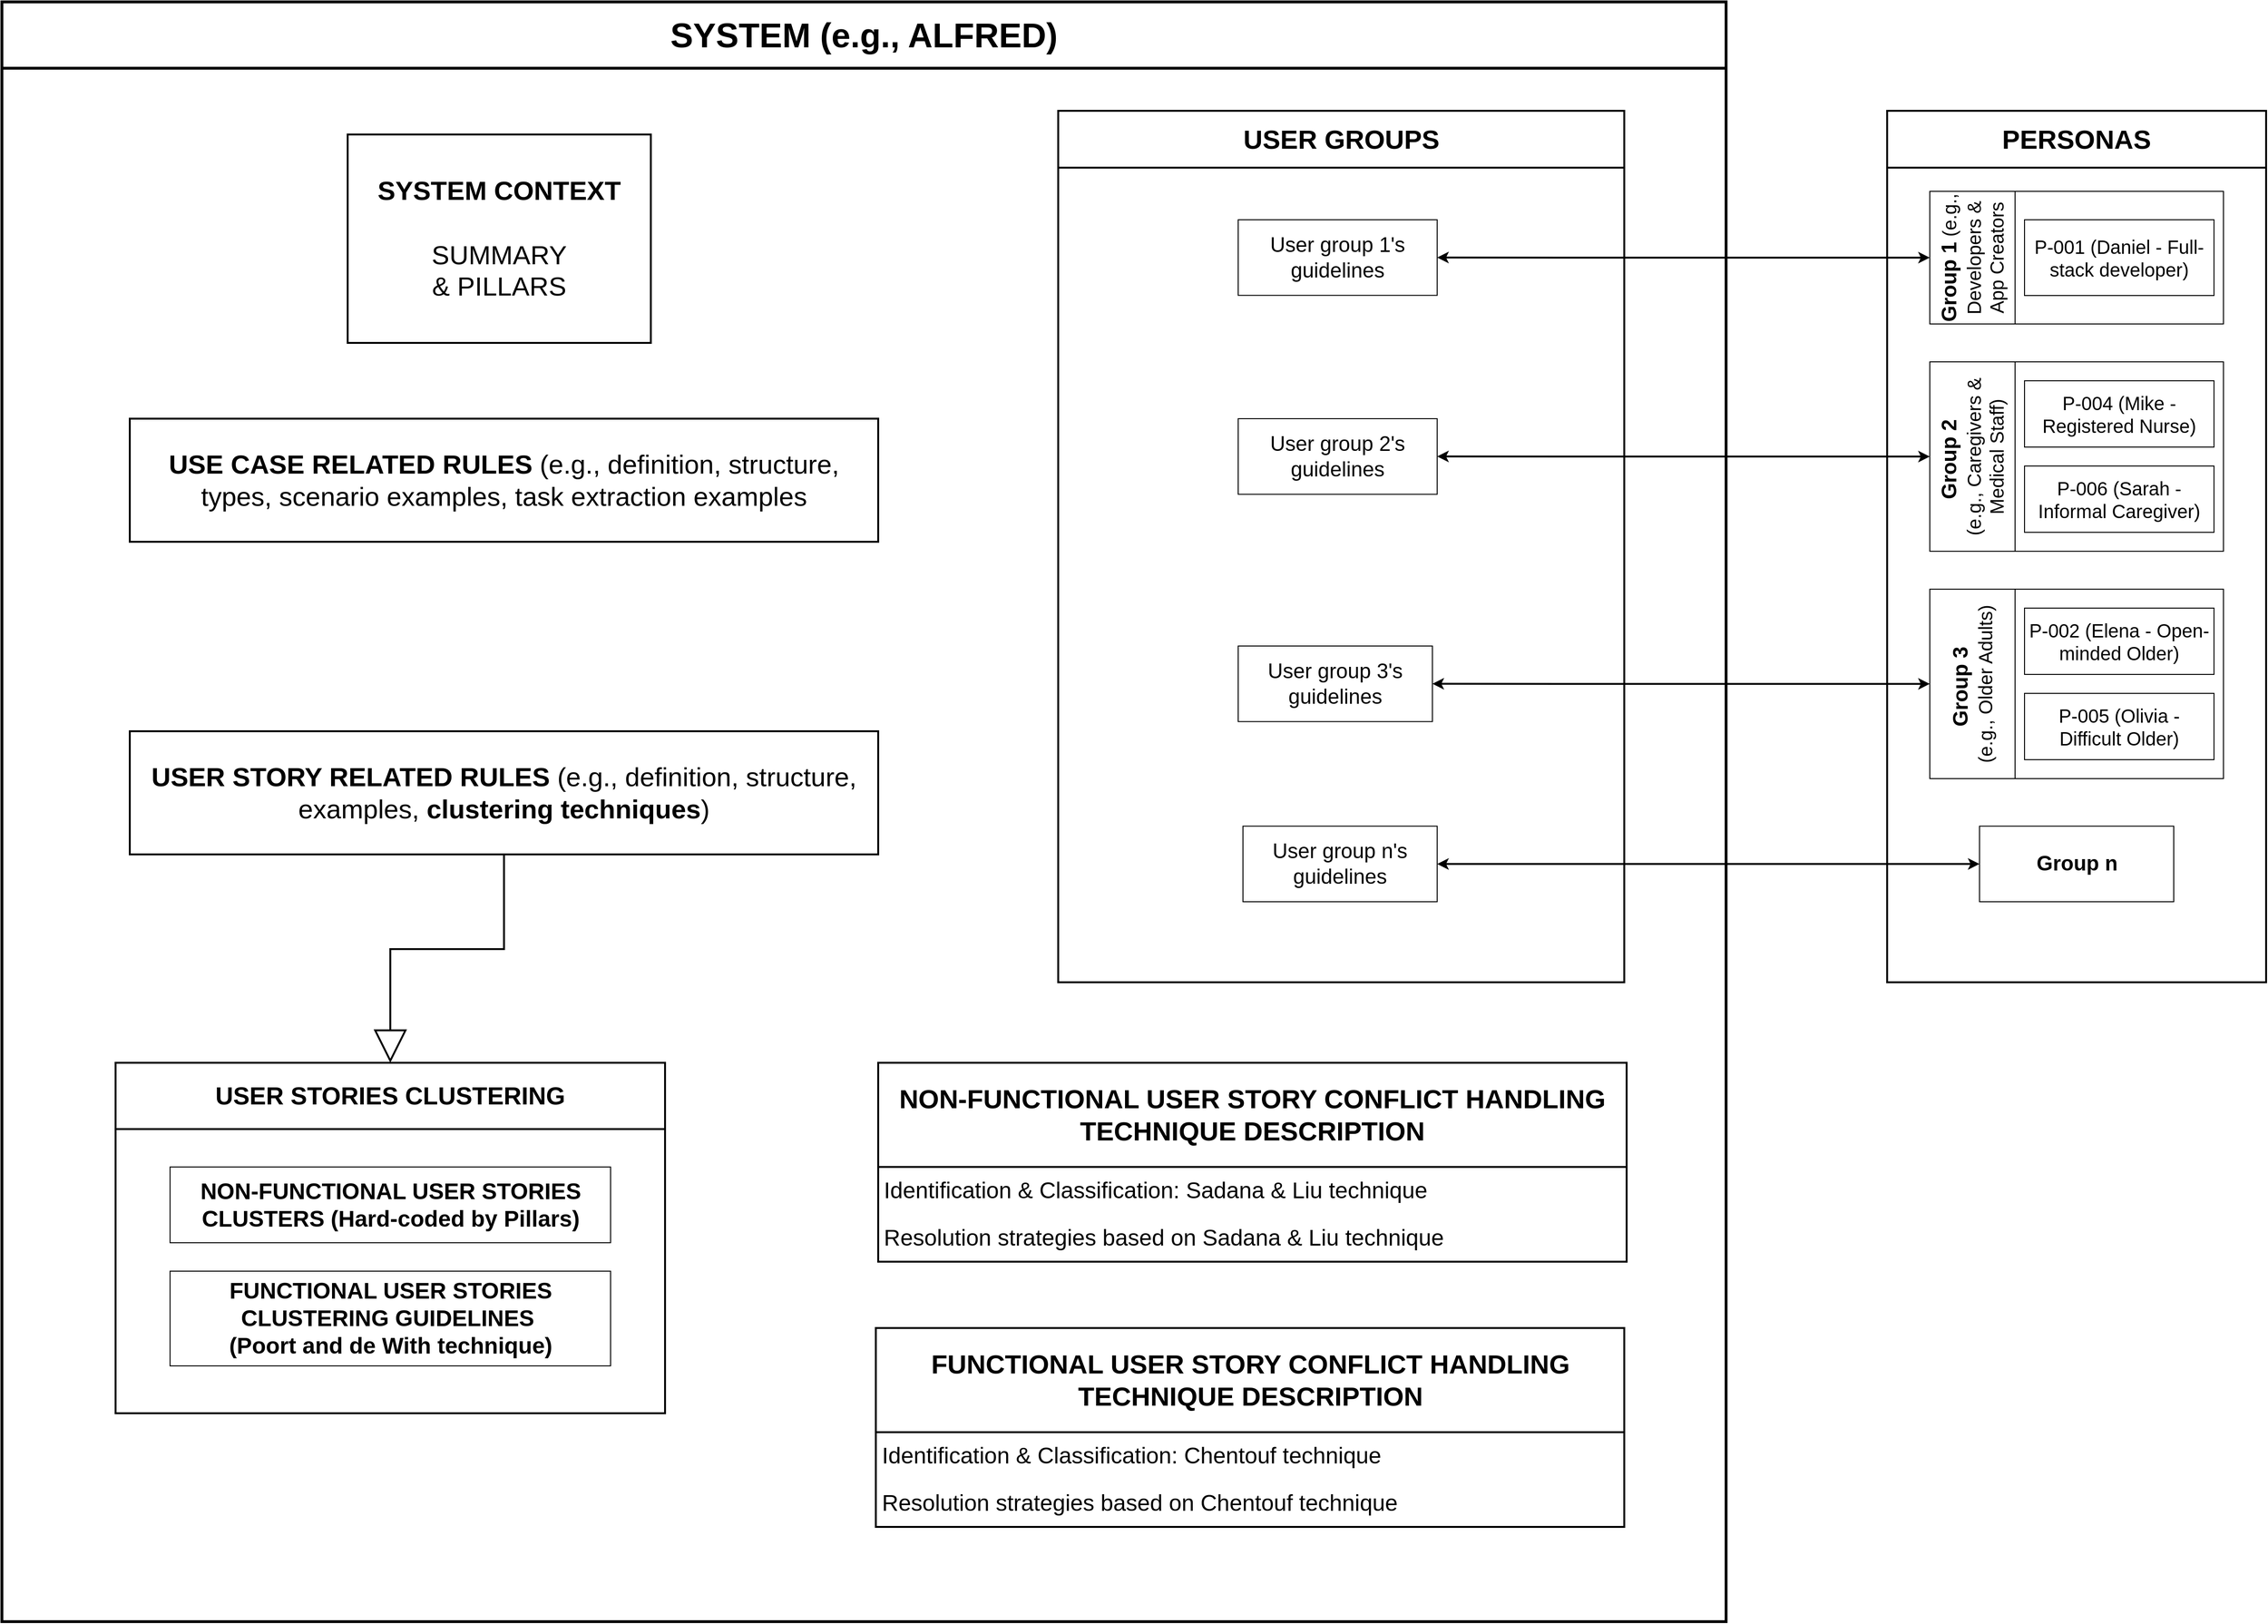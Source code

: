 <mxfile version="27.0.6">
  <diagram name="Page-1" id="YhT8h0nItIB3-jN7yUH7">
    <mxGraphModel dx="3784" dy="2316" grid="1" gridSize="10" guides="1" tooltips="1" connect="1" arrows="1" fold="1" page="1" pageScale="1" pageWidth="850" pageHeight="1100" math="0" shadow="0">
      <root>
        <mxCell id="0" />
        <mxCell id="1" parent="0" />
        <mxCell id="DwkUKatxyJVgytEvVpzH-14" value="&lt;font style=&quot;font-size: 36px;&quot;&gt;SYSTEM (e.g., ALFRED)&lt;/font&gt;" style="swimlane;whiteSpace=wrap;html=1;startSize=70;strokeWidth=3;" parent="1" vertex="1">
          <mxGeometry x="-1000" y="-160" width="1820" height="1710" as="geometry" />
        </mxCell>
        <mxCell id="DwkUKatxyJVgytEvVpzH-19" value="&lt;font style=&quot;font-size: 28px;&quot;&gt;USER GROUPS&lt;/font&gt;" style="swimlane;whiteSpace=wrap;html=1;startSize=60;strokeWidth=2;" parent="DwkUKatxyJVgytEvVpzH-14" vertex="1">
          <mxGeometry x="1115" y="115" width="597.5" height="920" as="geometry" />
        </mxCell>
        <mxCell id="DwkUKatxyJVgytEvVpzH-20" value="&lt;font style=&quot;font-size: 22px;&quot;&gt;User group 1&#39;s guidelines&lt;/font&gt;" style="rounded=0;whiteSpace=wrap;html=1;" parent="DwkUKatxyJVgytEvVpzH-19" vertex="1">
          <mxGeometry x="190" y="115" width="210" height="79.81" as="geometry" />
        </mxCell>
        <mxCell id="DwkUKatxyJVgytEvVpzH-21" value="&lt;font style=&quot;font-size: 22px;&quot;&gt;User group 2&#39;s guidelines&lt;/font&gt;" style="rounded=0;whiteSpace=wrap;html=1;" parent="DwkUKatxyJVgytEvVpzH-19" vertex="1">
          <mxGeometry x="190" y="325.01" width="210" height="79.81" as="geometry" />
        </mxCell>
        <mxCell id="DwkUKatxyJVgytEvVpzH-22" value="&lt;font style=&quot;font-size: 22px;&quot;&gt;&lt;font style=&quot;&quot;&gt;User group 3&lt;/font&gt;&lt;span style=&quot;background-color: transparent; color: light-dark(rgb(0, 0, 0), rgb(255, 255, 255));&quot;&gt;&#39;s guidelines&lt;/span&gt;&lt;/font&gt;" style="rounded=0;whiteSpace=wrap;html=1;" parent="DwkUKatxyJVgytEvVpzH-19" vertex="1">
          <mxGeometry x="190" y="565.01" width="205" height="79.81" as="geometry" />
        </mxCell>
        <mxCell id="DwkUKatxyJVgytEvVpzH-46" value="&lt;font style=&quot;font-size: 22px;&quot;&gt;&lt;font style=&quot;&quot;&gt;User group n&lt;/font&gt;&lt;span style=&quot;background-color: transparent; color: light-dark(rgb(0, 0, 0), rgb(255, 255, 255));&quot;&gt;&#39;s guidelines&lt;/span&gt;&lt;/font&gt;" style="rounded=0;whiteSpace=wrap;html=1;" parent="DwkUKatxyJVgytEvVpzH-19" vertex="1">
          <mxGeometry x="195" y="755.19" width="205" height="79.81" as="geometry" />
        </mxCell>
        <mxCell id="DwkUKatxyJVgytEvVpzH-57" value="&lt;b&gt;&lt;font style=&quot;font-size: 28px;&quot;&gt;SYSTEM CONTEXT&lt;/font&gt;&lt;/b&gt;&lt;div&gt;&lt;b&gt;&lt;font style=&quot;font-size: 28px;&quot;&gt;&lt;br&gt;&lt;/font&gt;&lt;/b&gt;&lt;/div&gt;&lt;div&gt;&lt;font style=&quot;font-size: 28px;&quot;&gt;SUMMARY&lt;/font&gt;&lt;div&gt;&lt;span style=&quot;font-size: 28px;&quot;&gt;&amp;amp; PILLARS&lt;/span&gt;&lt;/div&gt;&lt;/div&gt;" style="rounded=0;whiteSpace=wrap;html=1;strokeWidth=2;" parent="DwkUKatxyJVgytEvVpzH-14" vertex="1">
          <mxGeometry x="365" y="140" width="320" height="220" as="geometry" />
        </mxCell>
        <mxCell id="DwkUKatxyJVgytEvVpzH-58" value="&lt;span style=&quot;font-size: 28px;&quot;&gt;&lt;b&gt;USE CASE RELATED RULES&lt;/b&gt; (e.g., definition, structure, types, scenario examples, task extraction examples&lt;/span&gt;" style="rounded=0;whiteSpace=wrap;html=1;strokeWidth=2;" parent="DwkUKatxyJVgytEvVpzH-14" vertex="1">
          <mxGeometry x="135" y="440" width="790" height="130" as="geometry" />
        </mxCell>
        <mxCell id="DwkUKatxyJVgytEvVpzH-78" style="edgeStyle=orthogonalEdgeStyle;rounded=0;orthogonalLoop=1;jettySize=auto;html=1;exitX=0.5;exitY=1;exitDx=0;exitDy=0;entryX=0.5;entryY=0;entryDx=0;entryDy=0;endArrow=block;endFill=0;endSize=30;strokeWidth=2;" parent="DwkUKatxyJVgytEvVpzH-14" source="DwkUKatxyJVgytEvVpzH-59" target="DwkUKatxyJVgytEvVpzH-73" edge="1">
          <mxGeometry relative="1" as="geometry" />
        </mxCell>
        <mxCell id="DwkUKatxyJVgytEvVpzH-59" value="&lt;span style=&quot;font-size: 28px;&quot;&gt;&lt;b&gt;USER STORY RELATED RULES&lt;/b&gt; (e.g., definition, structure, examples, &lt;b&gt;clustering techniques&lt;/b&gt;)&lt;/span&gt;" style="rounded=0;whiteSpace=wrap;html=1;strokeWidth=2;" parent="DwkUKatxyJVgytEvVpzH-14" vertex="1">
          <mxGeometry x="135" y="770" width="790" height="130" as="geometry" />
        </mxCell>
        <mxCell id="DwkUKatxyJVgytEvVpzH-65" value="&lt;font style=&quot;font-size: 28px;&quot;&gt;&lt;b&gt;NON-FUNCTIONAL USER STORY CONFLICT HANDLING TECHNIQUE DESCRIPTION&lt;/b&gt;&lt;/font&gt;" style="swimlane;fontStyle=0;childLayout=stackLayout;horizontal=1;startSize=110;horizontalStack=0;resizeParent=1;resizeParentMax=0;resizeLast=0;collapsible=1;marginBottom=0;whiteSpace=wrap;html=1;strokeWidth=2;" parent="DwkUKatxyJVgytEvVpzH-14" vertex="1">
          <mxGeometry x="925" y="1120" width="790" height="210" as="geometry" />
        </mxCell>
        <mxCell id="DwkUKatxyJVgytEvVpzH-66" value="&lt;font style=&quot;font-size: 24px;&quot;&gt;Identification &amp;amp; Classification: Sadana &amp;amp; Liu technique&lt;/font&gt;" style="text;strokeColor=none;fillColor=none;align=left;verticalAlign=middle;spacingLeft=4;spacingRight=4;overflow=hidden;points=[[0,0.5],[1,0.5]];portConstraint=eastwest;rotatable=0;whiteSpace=wrap;html=1;" parent="DwkUKatxyJVgytEvVpzH-65" vertex="1">
          <mxGeometry y="110" width="790" height="50" as="geometry" />
        </mxCell>
        <mxCell id="DwkUKatxyJVgytEvVpzH-69" value="&lt;font style=&quot;font-size: 24px;&quot;&gt;Resolution strategies based on Sadana &amp;amp; Liu technique&lt;/font&gt;" style="text;strokeColor=none;fillColor=none;align=left;verticalAlign=middle;spacingLeft=4;spacingRight=4;overflow=hidden;points=[[0,0.5],[1,0.5]];portConstraint=eastwest;rotatable=0;whiteSpace=wrap;html=1;" parent="DwkUKatxyJVgytEvVpzH-65" vertex="1">
          <mxGeometry y="160" width="790" height="50" as="geometry" />
        </mxCell>
        <mxCell id="DwkUKatxyJVgytEvVpzH-70" value="&lt;font style=&quot;font-size: 28px;&quot;&gt;&lt;b&gt;FUNCTIONAL USER STORY CONFLICT HANDLING TECHNIQUE DESCRIPTION&lt;/b&gt;&lt;/font&gt;" style="swimlane;fontStyle=0;childLayout=stackLayout;horizontal=1;startSize=110;horizontalStack=0;resizeParent=1;resizeParentMax=0;resizeLast=0;collapsible=1;marginBottom=0;whiteSpace=wrap;html=1;strokeWidth=2;" parent="DwkUKatxyJVgytEvVpzH-14" vertex="1">
          <mxGeometry x="922.5" y="1400" width="790" height="210" as="geometry" />
        </mxCell>
        <mxCell id="DwkUKatxyJVgytEvVpzH-71" value="&lt;font style=&quot;font-size: 24px;&quot;&gt;Identification &amp;amp; Classification: Chentouf technique&lt;/font&gt;" style="text;strokeColor=none;fillColor=none;align=left;verticalAlign=middle;spacingLeft=4;spacingRight=4;overflow=hidden;points=[[0,0.5],[1,0.5]];portConstraint=eastwest;rotatable=0;whiteSpace=wrap;html=1;" parent="DwkUKatxyJVgytEvVpzH-70" vertex="1">
          <mxGeometry y="110" width="790" height="50" as="geometry" />
        </mxCell>
        <mxCell id="DwkUKatxyJVgytEvVpzH-72" value="&lt;font style=&quot;font-size: 24px;&quot;&gt;Resolution strategies based on Chentouf technique&lt;/font&gt;" style="text;strokeColor=none;fillColor=none;align=left;verticalAlign=middle;spacingLeft=4;spacingRight=4;overflow=hidden;points=[[0,0.5],[1,0.5]];portConstraint=eastwest;rotatable=0;whiteSpace=wrap;html=1;" parent="DwkUKatxyJVgytEvVpzH-70" vertex="1">
          <mxGeometry y="160" width="790" height="50" as="geometry" />
        </mxCell>
        <mxCell id="DwkUKatxyJVgytEvVpzH-73" value="&lt;span style=&quot;font-size: 26px;&quot;&gt;USER STORIES CLUSTERING&lt;/span&gt;" style="swimlane;whiteSpace=wrap;html=1;startSize=70;strokeWidth=2;" parent="DwkUKatxyJVgytEvVpzH-14" vertex="1">
          <mxGeometry x="120" y="1120" width="580" height="370" as="geometry" />
        </mxCell>
        <mxCell id="DwkUKatxyJVgytEvVpzH-74" value="&lt;b style=&quot;&quot;&gt;&lt;font style=&quot;font-size: 24px;&quot;&gt;NON-FUNCTIONAL USER STORIES CLUSTERS (Hard-coded by Pillars)&lt;/font&gt;&lt;/b&gt;" style="rounded=0;whiteSpace=wrap;html=1;strokeWidth=1;" parent="DwkUKatxyJVgytEvVpzH-73" vertex="1">
          <mxGeometry x="57.5" y="110" width="465" height="80" as="geometry" />
        </mxCell>
        <mxCell id="DwkUKatxyJVgytEvVpzH-75" value="&lt;b style=&quot;&quot;&gt;&lt;font style=&quot;font-size: 24px;&quot;&gt;FUNCTIONAL USER STORIES CLUSTERING GUIDELINES&amp;nbsp;&lt;/font&gt;&lt;/b&gt;&lt;div&gt;&lt;b style=&quot;&quot;&gt;&lt;font style=&quot;font-size: 24px;&quot;&gt;(Poort and de With technique)&lt;/font&gt;&lt;/b&gt;&lt;/div&gt;" style="rounded=0;whiteSpace=wrap;html=1;strokeWidth=1;" parent="DwkUKatxyJVgytEvVpzH-73" vertex="1">
          <mxGeometry x="57.5" y="220" width="465" height="100" as="geometry" />
        </mxCell>
        <mxCell id="DwkUKatxyJVgytEvVpzH-2" value="&lt;font style=&quot;font-size: 28px;&quot;&gt;PERSONAS&lt;/font&gt;" style="swimlane;whiteSpace=wrap;html=1;startSize=60;strokeWidth=2;" parent="1" vertex="1">
          <mxGeometry x="990" y="-45" width="400" height="920" as="geometry" />
        </mxCell>
        <mxCell id="DwkUKatxyJVgytEvVpzH-3" value="&lt;font style=&quot;font-size: 22px;&quot;&gt;Group 1&lt;/font&gt;&lt;font style=&quot;font-size: 20px;&quot;&gt; &lt;span style=&quot;font-weight: normal;&quot;&gt;(e.g., Developers &amp;amp; App Creators&lt;/span&gt;&lt;/font&gt;" style="swimlane;horizontal=0;whiteSpace=wrap;html=1;startSize=90;" parent="DwkUKatxyJVgytEvVpzH-2" vertex="1">
          <mxGeometry x="45" y="85" width="310" height="140" as="geometry" />
        </mxCell>
        <mxCell id="DwkUKatxyJVgytEvVpzH-4" value="&lt;font style=&quot;font-size: 20px;&quot;&gt;P-001 (Daniel - Full-stack developer)&lt;/font&gt;" style="rounded=0;whiteSpace=wrap;html=1;" parent="DwkUKatxyJVgytEvVpzH-3" vertex="1">
          <mxGeometry x="100" y="30" width="200" height="80" as="geometry" />
        </mxCell>
        <mxCell id="DwkUKatxyJVgytEvVpzH-5" value="&lt;font style=&quot;font-size: 22px;&quot;&gt;Group 2&lt;/font&gt;&lt;font style=&quot;font-size: 20px;&quot;&gt;&amp;nbsp;&lt;/font&gt;&lt;div&gt;&lt;font style=&quot;font-size: 20px;&quot;&gt;&lt;span style=&quot;font-weight: normal;&quot;&gt;(e.g., Caregivers &amp;amp; Medical Staff)&lt;/span&gt;&lt;/font&gt;&lt;/div&gt;" style="swimlane;horizontal=0;whiteSpace=wrap;html=1;startSize=90;" parent="DwkUKatxyJVgytEvVpzH-2" vertex="1">
          <mxGeometry x="45" y="265" width="310" height="200" as="geometry" />
        </mxCell>
        <mxCell id="DwkUKatxyJVgytEvVpzH-6" value="&lt;font style=&quot;font-size: 20px;&quot;&gt;P-004 (Mike - Registered Nurse)&lt;/font&gt;" style="rounded=0;whiteSpace=wrap;html=1;" parent="DwkUKatxyJVgytEvVpzH-5" vertex="1">
          <mxGeometry x="100" y="20" width="200" height="70" as="geometry" />
        </mxCell>
        <mxCell id="DwkUKatxyJVgytEvVpzH-7" value="&lt;font style=&quot;font-size: 20px;&quot;&gt;P-006 (Sarah - Informal Caregiver)&lt;/font&gt;" style="rounded=0;whiteSpace=wrap;html=1;" parent="DwkUKatxyJVgytEvVpzH-5" vertex="1">
          <mxGeometry x="100" y="110" width="200" height="70" as="geometry" />
        </mxCell>
        <mxCell id="DwkUKatxyJVgytEvVpzH-8" value="&lt;font style=&quot;font-size: 22px;&quot;&gt;Group 3&lt;/font&gt;&lt;font style=&quot;font-size: 20px;&quot;&gt;&amp;nbsp;&lt;/font&gt;&lt;div&gt;&lt;font style=&quot;font-size: 20px;&quot;&gt;&lt;span style=&quot;font-weight: normal;&quot;&gt;(e.g., Older Adults)&lt;/span&gt;&lt;/font&gt;&lt;/div&gt;" style="swimlane;horizontal=0;whiteSpace=wrap;html=1;startSize=90;" parent="DwkUKatxyJVgytEvVpzH-2" vertex="1">
          <mxGeometry x="45" y="505" width="310" height="200" as="geometry" />
        </mxCell>
        <mxCell id="DwkUKatxyJVgytEvVpzH-9" value="&lt;font style=&quot;font-size: 20px;&quot;&gt;P-002 (Elena - Open-minded Older)&lt;/font&gt;" style="rounded=0;whiteSpace=wrap;html=1;" parent="DwkUKatxyJVgytEvVpzH-8" vertex="1">
          <mxGeometry x="100" y="20" width="200" height="70" as="geometry" />
        </mxCell>
        <mxCell id="DwkUKatxyJVgytEvVpzH-10" value="&lt;font style=&quot;font-size: 20px;&quot;&gt;P-005 (Olivia - Difficult Older)&lt;/font&gt;" style="rounded=0;whiteSpace=wrap;html=1;" parent="DwkUKatxyJVgytEvVpzH-8" vertex="1">
          <mxGeometry x="100" y="110" width="200" height="70" as="geometry" />
        </mxCell>
        <mxCell id="DwkUKatxyJVgytEvVpzH-50" value="&lt;span style=&quot;font-size: 22px;&quot;&gt;&lt;b&gt;Group n&lt;/b&gt;&lt;/span&gt;" style="rounded=0;whiteSpace=wrap;html=1;" parent="DwkUKatxyJVgytEvVpzH-2" vertex="1">
          <mxGeometry x="97.5" y="755.19" width="205" height="79.81" as="geometry" />
        </mxCell>
        <mxCell id="DwkUKatxyJVgytEvVpzH-11" style="edgeStyle=orthogonalEdgeStyle;rounded=0;orthogonalLoop=1;jettySize=auto;html=1;exitX=0;exitY=0.5;exitDx=0;exitDy=0;entryX=1;entryY=0.5;entryDx=0;entryDy=0;strokeWidth=2;startArrow=classic;startFill=1;" parent="1" source="DwkUKatxyJVgytEvVpzH-3" target="DwkUKatxyJVgytEvVpzH-20" edge="1">
          <mxGeometry relative="1" as="geometry">
            <mxPoint x="1210" y="95" as="targetPoint" />
          </mxGeometry>
        </mxCell>
        <mxCell id="DwkUKatxyJVgytEvVpzH-12" style="edgeStyle=orthogonalEdgeStyle;rounded=0;orthogonalLoop=1;jettySize=auto;html=1;exitX=0;exitY=0.5;exitDx=0;exitDy=0;strokeWidth=2;startArrow=classic;startFill=1;" parent="1" source="DwkUKatxyJVgytEvVpzH-5" target="DwkUKatxyJVgytEvVpzH-21" edge="1">
          <mxGeometry relative="1" as="geometry">
            <mxPoint x="1220" y="295.385" as="targetPoint" />
          </mxGeometry>
        </mxCell>
        <mxCell id="DwkUKatxyJVgytEvVpzH-13" style="edgeStyle=orthogonalEdgeStyle;rounded=0;orthogonalLoop=1;jettySize=auto;html=1;exitX=0;exitY=0.5;exitDx=0;exitDy=0;strokeWidth=2;startArrow=classic;startFill=1;" parent="1" source="DwkUKatxyJVgytEvVpzH-8" target="DwkUKatxyJVgytEvVpzH-22" edge="1">
          <mxGeometry relative="1" as="geometry" />
        </mxCell>
        <mxCell id="DwkUKatxyJVgytEvVpzH-51" style="edgeStyle=orthogonalEdgeStyle;rounded=0;orthogonalLoop=1;jettySize=auto;html=1;exitX=1;exitY=0.5;exitDx=0;exitDy=0;entryX=0;entryY=0.5;entryDx=0;entryDy=0;strokeWidth=2;startArrow=classic;startFill=1;" parent="1" source="DwkUKatxyJVgytEvVpzH-46" target="DwkUKatxyJVgytEvVpzH-50" edge="1">
          <mxGeometry relative="1" as="geometry" />
        </mxCell>
      </root>
    </mxGraphModel>
  </diagram>
</mxfile>
